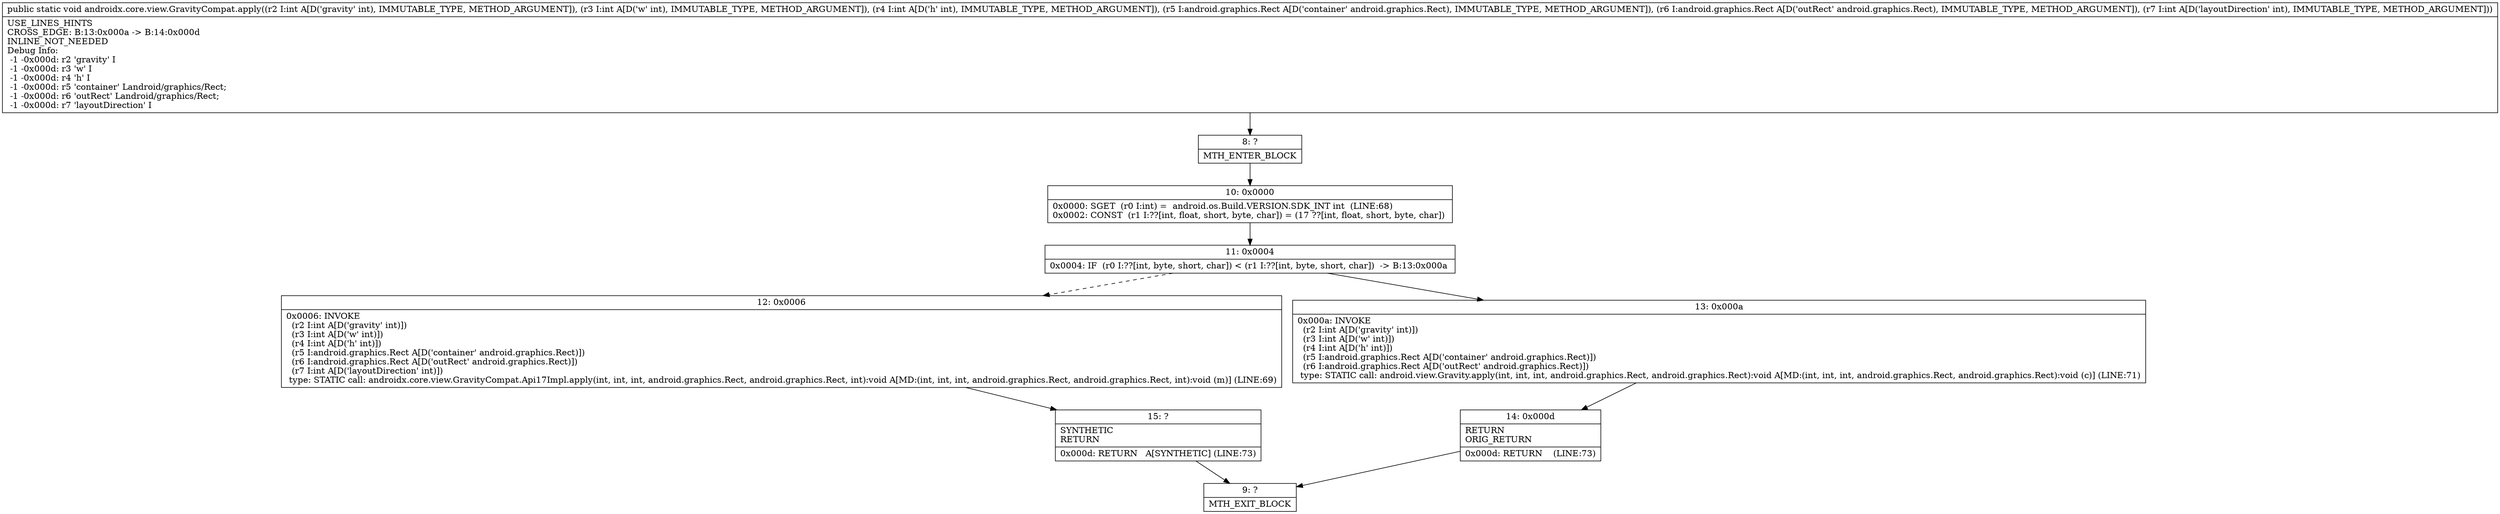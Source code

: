 digraph "CFG forandroidx.core.view.GravityCompat.apply(IIILandroid\/graphics\/Rect;Landroid\/graphics\/Rect;I)V" {
Node_8 [shape=record,label="{8\:\ ?|MTH_ENTER_BLOCK\l}"];
Node_10 [shape=record,label="{10\:\ 0x0000|0x0000: SGET  (r0 I:int) =  android.os.Build.VERSION.SDK_INT int  (LINE:68)\l0x0002: CONST  (r1 I:??[int, float, short, byte, char]) = (17 ??[int, float, short, byte, char]) \l}"];
Node_11 [shape=record,label="{11\:\ 0x0004|0x0004: IF  (r0 I:??[int, byte, short, char]) \< (r1 I:??[int, byte, short, char])  \-\> B:13:0x000a \l}"];
Node_12 [shape=record,label="{12\:\ 0x0006|0x0006: INVOKE  \l  (r2 I:int A[D('gravity' int)])\l  (r3 I:int A[D('w' int)])\l  (r4 I:int A[D('h' int)])\l  (r5 I:android.graphics.Rect A[D('container' android.graphics.Rect)])\l  (r6 I:android.graphics.Rect A[D('outRect' android.graphics.Rect)])\l  (r7 I:int A[D('layoutDirection' int)])\l type: STATIC call: androidx.core.view.GravityCompat.Api17Impl.apply(int, int, int, android.graphics.Rect, android.graphics.Rect, int):void A[MD:(int, int, int, android.graphics.Rect, android.graphics.Rect, int):void (m)] (LINE:69)\l}"];
Node_15 [shape=record,label="{15\:\ ?|SYNTHETIC\lRETURN\l|0x000d: RETURN   A[SYNTHETIC] (LINE:73)\l}"];
Node_9 [shape=record,label="{9\:\ ?|MTH_EXIT_BLOCK\l}"];
Node_13 [shape=record,label="{13\:\ 0x000a|0x000a: INVOKE  \l  (r2 I:int A[D('gravity' int)])\l  (r3 I:int A[D('w' int)])\l  (r4 I:int A[D('h' int)])\l  (r5 I:android.graphics.Rect A[D('container' android.graphics.Rect)])\l  (r6 I:android.graphics.Rect A[D('outRect' android.graphics.Rect)])\l type: STATIC call: android.view.Gravity.apply(int, int, int, android.graphics.Rect, android.graphics.Rect):void A[MD:(int, int, int, android.graphics.Rect, android.graphics.Rect):void (c)] (LINE:71)\l}"];
Node_14 [shape=record,label="{14\:\ 0x000d|RETURN\lORIG_RETURN\l|0x000d: RETURN    (LINE:73)\l}"];
MethodNode[shape=record,label="{public static void androidx.core.view.GravityCompat.apply((r2 I:int A[D('gravity' int), IMMUTABLE_TYPE, METHOD_ARGUMENT]), (r3 I:int A[D('w' int), IMMUTABLE_TYPE, METHOD_ARGUMENT]), (r4 I:int A[D('h' int), IMMUTABLE_TYPE, METHOD_ARGUMENT]), (r5 I:android.graphics.Rect A[D('container' android.graphics.Rect), IMMUTABLE_TYPE, METHOD_ARGUMENT]), (r6 I:android.graphics.Rect A[D('outRect' android.graphics.Rect), IMMUTABLE_TYPE, METHOD_ARGUMENT]), (r7 I:int A[D('layoutDirection' int), IMMUTABLE_TYPE, METHOD_ARGUMENT]))  | USE_LINES_HINTS\lCROSS_EDGE: B:13:0x000a \-\> B:14:0x000d\lINLINE_NOT_NEEDED\lDebug Info:\l  \-1 \-0x000d: r2 'gravity' I\l  \-1 \-0x000d: r3 'w' I\l  \-1 \-0x000d: r4 'h' I\l  \-1 \-0x000d: r5 'container' Landroid\/graphics\/Rect;\l  \-1 \-0x000d: r6 'outRect' Landroid\/graphics\/Rect;\l  \-1 \-0x000d: r7 'layoutDirection' I\l}"];
MethodNode -> Node_8;Node_8 -> Node_10;
Node_10 -> Node_11;
Node_11 -> Node_12[style=dashed];
Node_11 -> Node_13;
Node_12 -> Node_15;
Node_15 -> Node_9;
Node_13 -> Node_14;
Node_14 -> Node_9;
}

